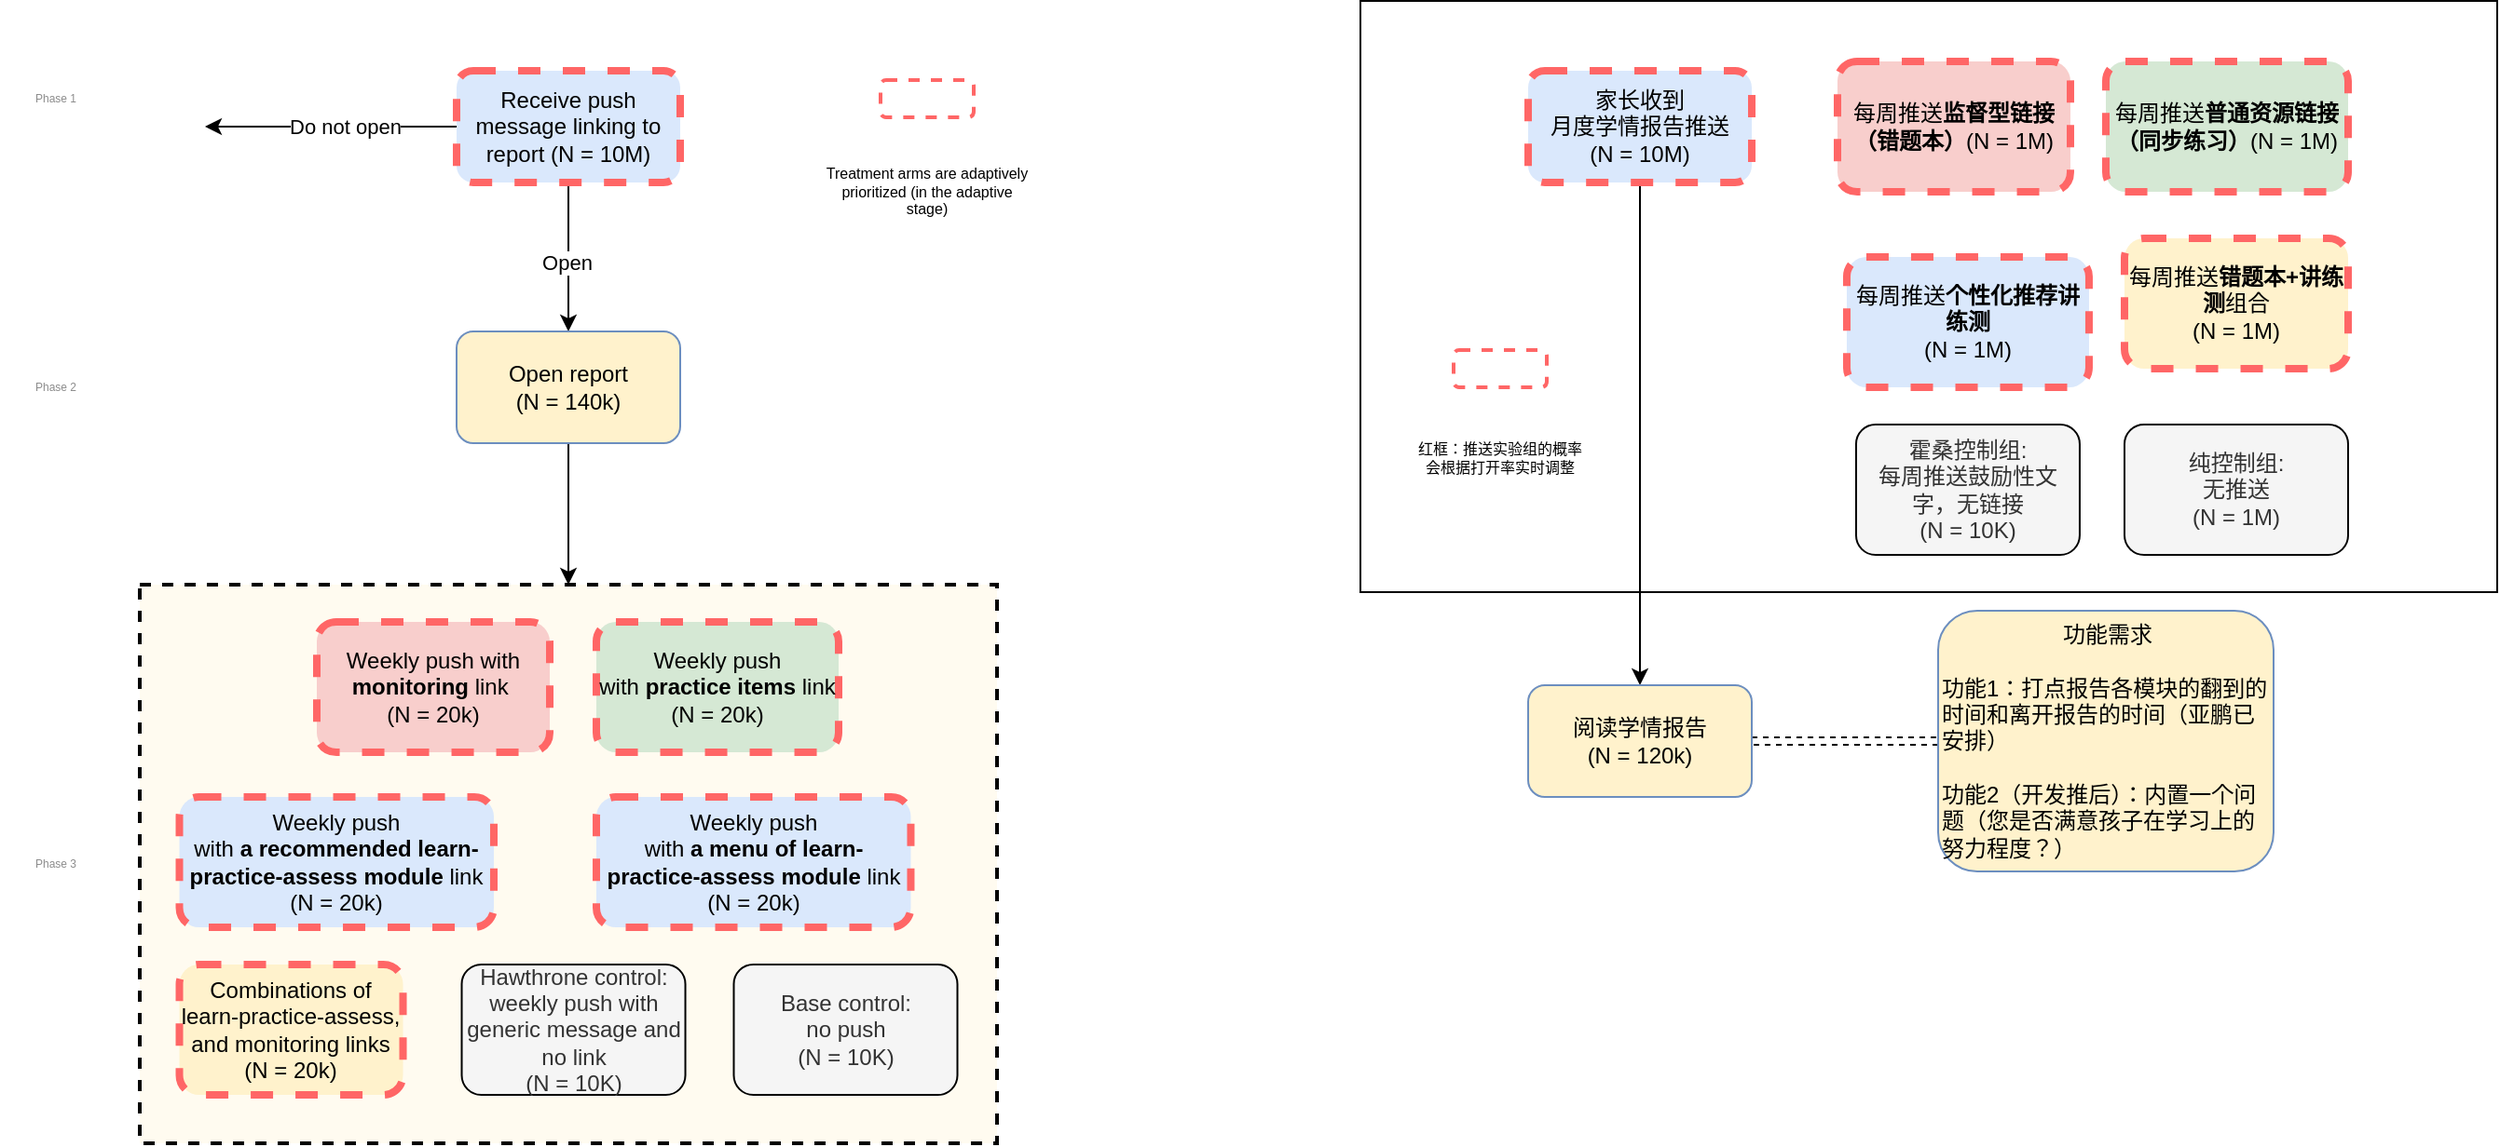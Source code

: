 <mxfile version="13.7.7" type="github">
  <diagram id="wmqv1iFFO38fnpzEHn-s" name="Page-1">
    <mxGraphModel dx="1426" dy="1994" grid="1" gridSize="10" guides="1" tooltips="1" connect="1" arrows="1" fold="1" page="1" pageScale="1" pageWidth="827" pageHeight="1169" math="0" shadow="0">
      <root>
        <mxCell id="0" />
        <mxCell id="1" parent="0" />
        <mxCell id="yDWuqftPPL2XFV_4qdqE-8" value="" style="rounded=0;whiteSpace=wrap;html=1;" vertex="1" parent="1">
          <mxGeometry x="860" y="-897.5" width="610" height="317.5" as="geometry" />
        </mxCell>
        <mxCell id="A09yIr3bGjbmGhFP6ExZ-2" style="edgeStyle=orthogonalEdgeStyle;rounded=0;orthogonalLoop=1;jettySize=auto;html=1;entryX=0.5;entryY=0;entryDx=0;entryDy=0;" parent="1" source="JsFcr4rtg8s_-A217rBF-1" target="JsFcr4rtg8s_-A217rBF-2" edge="1">
          <mxGeometry relative="1" as="geometry" />
        </mxCell>
        <mxCell id="A09yIr3bGjbmGhFP6ExZ-6" value="Open" style="edgeLabel;html=1;align=center;verticalAlign=middle;resizable=0;points=[];" parent="A09yIr3bGjbmGhFP6ExZ-2" vertex="1" connectable="0">
          <mxGeometry x="0.057" y="-1" relative="1" as="geometry">
            <mxPoint as="offset" />
          </mxGeometry>
        </mxCell>
        <mxCell id="A09yIr3bGjbmGhFP6ExZ-3" style="edgeStyle=orthogonalEdgeStyle;rounded=0;orthogonalLoop=1;jettySize=auto;html=1;" parent="1" source="JsFcr4rtg8s_-A217rBF-1" edge="1">
          <mxGeometry relative="1" as="geometry">
            <mxPoint x="240" y="-830" as="targetPoint" />
          </mxGeometry>
        </mxCell>
        <mxCell id="A09yIr3bGjbmGhFP6ExZ-5" value="Do not open" style="edgeLabel;html=1;align=center;verticalAlign=middle;resizable=0;points=[];" parent="A09yIr3bGjbmGhFP6ExZ-3" vertex="1" connectable="0">
          <mxGeometry x="-0.116" relative="1" as="geometry">
            <mxPoint as="offset" />
          </mxGeometry>
        </mxCell>
        <mxCell id="JsFcr4rtg8s_-A217rBF-1" value="Receive push message linking to report (N = 10M)" style="rounded=1;whiteSpace=wrap;html=1;fillColor=#dae8fc;dashed=1;strokeColor=#FF6666;strokeWidth=4;" parent="1" vertex="1">
          <mxGeometry x="375" y="-860" width="120" height="60" as="geometry" />
        </mxCell>
        <mxCell id="-16Hgku7zGPm_oZAu_-D-1" style="edgeStyle=orthogonalEdgeStyle;rounded=0;orthogonalLoop=1;jettySize=auto;html=1;entryX=0.5;entryY=0;entryDx=0;entryDy=0;" parent="1" source="JsFcr4rtg8s_-A217rBF-2" target="A09yIr3bGjbmGhFP6ExZ-15" edge="1">
          <mxGeometry relative="1" as="geometry" />
        </mxCell>
        <mxCell id="JsFcr4rtg8s_-A217rBF-2" value="Open report&lt;br&gt;(N = 140k)" style="rounded=1;whiteSpace=wrap;html=1;strokeColor=#6c8ebf;fillColor=#FFF2CC;" parent="1" vertex="1">
          <mxGeometry x="375" y="-720" width="120" height="60" as="geometry" />
        </mxCell>
        <mxCell id="JsFcr4rtg8s_-A217rBF-27" value="" style="rounded=1;whiteSpace=wrap;html=1;dashed=1;strokeColor=#FF6666;strokeWidth=2;" parent="1" vertex="1">
          <mxGeometry x="602.5" y="-855" width="50" height="20" as="geometry" />
        </mxCell>
        <mxCell id="JsFcr4rtg8s_-A217rBF-28" value="&lt;font style=&quot;font-size: 8px&quot;&gt;Treatment arms are adaptively prioritized (in the adaptive stage)&lt;/font&gt;" style="text;html=1;strokeColor=none;fillColor=none;align=center;verticalAlign=middle;whiteSpace=wrap;rounded=0;dashed=1;fontSize=6;" parent="1" vertex="1">
          <mxGeometry x="570" y="-805" width="115" height="20" as="geometry" />
        </mxCell>
        <mxCell id="JsFcr4rtg8s_-A217rBF-31" value="Phase 1" style="text;html=1;strokeColor=none;fillColor=none;align=center;verticalAlign=middle;whiteSpace=wrap;rounded=0;dashed=1;fontSize=6;fontColor=#8C8C8C;" parent="1" vertex="1">
          <mxGeometry x="130" y="-855" width="60" height="20" as="geometry" />
        </mxCell>
        <mxCell id="JsFcr4rtg8s_-A217rBF-32" value="Phase 2" style="text;html=1;strokeColor=none;fillColor=none;align=center;verticalAlign=middle;whiteSpace=wrap;rounded=0;dashed=1;fontSize=6;fontColor=#8C8C8C;" parent="1" vertex="1">
          <mxGeometry x="130" y="-700" width="60" height="20" as="geometry" />
        </mxCell>
        <mxCell id="JsFcr4rtg8s_-A217rBF-33" value="Phase 3" style="text;html=1;strokeColor=none;fillColor=none;align=center;verticalAlign=middle;whiteSpace=wrap;rounded=0;dashed=1;fontSize=6;fontColor=#8C8C8C;" parent="1" vertex="1">
          <mxGeometry x="130" y="-444" width="60" height="20" as="geometry" />
        </mxCell>
        <mxCell id="A09yIr3bGjbmGhFP6ExZ-16" value="" style="group" parent="1" vertex="1" connectable="0">
          <mxGeometry x="205" y="-584" width="460" height="300" as="geometry" />
        </mxCell>
        <mxCell id="A09yIr3bGjbmGhFP6ExZ-15" value="" style="rounded=0;whiteSpace=wrap;html=1;strokeColor=#000000;strokeWidth=2;dashed=1;fillColor=#FFFBF0;" parent="A09yIr3bGjbmGhFP6ExZ-16" vertex="1">
          <mxGeometry width="460" height="300" as="geometry" />
        </mxCell>
        <mxCell id="JsFcr4rtg8s_-A217rBF-3" value="Weekly push with &lt;b&gt;monitoring&lt;/b&gt; link&amp;nbsp;&lt;br&gt;(N = 20k)" style="rounded=1;whiteSpace=wrap;html=1;fillColor=#f8cecc;dashed=1;strokeWidth=4;strokeColor=#FF6666;" parent="A09yIr3bGjbmGhFP6ExZ-16" vertex="1">
          <mxGeometry x="95" y="20" width="125" height="70" as="geometry" />
        </mxCell>
        <mxCell id="JsFcr4rtg8s_-A217rBF-13" value="Weekly push&lt;br&gt;with &lt;b&gt;practice items&lt;/b&gt;&amp;nbsp;link&lt;br&gt;(N = 20k)" style="rounded=1;whiteSpace=wrap;html=1;fillColor=#d5e8d4;dashed=1;strokeWidth=4;strokeColor=#FF6666;" parent="A09yIr3bGjbmGhFP6ExZ-16" vertex="1">
          <mxGeometry x="245" y="20" width="130" height="70" as="geometry" />
        </mxCell>
        <mxCell id="A09yIr3bGjbmGhFP6ExZ-12" value="Combinations of learn-practice-assess, and monitoring links&lt;br&gt;(N = 20k)" style="rounded=1;whiteSpace=wrap;html=1;fillColor=#fff2cc;strokeColor=#FF6666;dashed=1;strokeWidth=4;" parent="A09yIr3bGjbmGhFP6ExZ-16" vertex="1">
          <mxGeometry x="21.26" y="204" width="120" height="70" as="geometry" />
        </mxCell>
        <mxCell id="A09yIr3bGjbmGhFP6ExZ-13" value="Hawthrone control:&lt;br&gt;weekly push with generic message and no link&lt;br&gt;(N = 10K)" style="rounded=1;whiteSpace=wrap;html=1;strokeWidth=1;fillColor=#f5f5f5;fontColor=#333333;" parent="A09yIr3bGjbmGhFP6ExZ-16" vertex="1">
          <mxGeometry x="172.76" y="204" width="120" height="70" as="geometry" />
        </mxCell>
        <mxCell id="A09yIr3bGjbmGhFP6ExZ-14" value="Base control:&lt;br&gt;no push&lt;br&gt;(N = 10K)" style="rounded=1;whiteSpace=wrap;html=1;fillColor=#f5f5f5;strokeWidth=1;fontColor=#333333;" parent="A09yIr3bGjbmGhFP6ExZ-16" vertex="1">
          <mxGeometry x="318.75" y="204" width="120" height="70" as="geometry" />
        </mxCell>
        <mxCell id="-16Hgku7zGPm_oZAu_-D-4" value="Weekly push&lt;br&gt;with &lt;b&gt;a recommended learn-practice-assess&lt;/b&gt; &lt;b&gt;module&lt;/b&gt; link&lt;br&gt;(N = 20k)" style="rounded=1;whiteSpace=wrap;html=1;fillColor=#dae8fc;strokeWidth=4;dashed=1;strokeColor=#FF6666;" parent="A09yIr3bGjbmGhFP6ExZ-16" vertex="1">
          <mxGeometry x="21.26" y="114" width="168.74" height="70" as="geometry" />
        </mxCell>
        <mxCell id="Xcve2iB28-KKLiL9tFM6-1" value="Weekly push&lt;br&gt;with &lt;b&gt;a menu of learn-practice-assess&lt;/b&gt; &lt;b&gt;module&lt;/b&gt; link&lt;br&gt;(N = 20k)" style="rounded=1;whiteSpace=wrap;html=1;fillColor=#dae8fc;strokeWidth=4;dashed=1;strokeColor=#FF6666;" parent="A09yIr3bGjbmGhFP6ExZ-16" vertex="1">
          <mxGeometry x="245" y="114" width="168.74" height="70" as="geometry" />
        </mxCell>
        <mxCell id="1nqe7X7OOSDAjEZEZXh3-1" style="edgeStyle=orthogonalEdgeStyle;rounded=0;orthogonalLoop=1;jettySize=auto;html=1;entryX=0.5;entryY=0;entryDx=0;entryDy=0;" parent="1" source="1nqe7X7OOSDAjEZEZXh3-5" target="1nqe7X7OOSDAjEZEZXh3-7" edge="1">
          <mxGeometry relative="1" as="geometry" />
        </mxCell>
        <mxCell id="1nqe7X7OOSDAjEZEZXh3-5" value="家长收到&lt;br&gt;月度学情报告推送&lt;br&gt;(N = 10M)" style="rounded=1;whiteSpace=wrap;html=1;fillColor=#dae8fc;dashed=1;strokeColor=#FF6666;strokeWidth=4;" parent="1" vertex="1">
          <mxGeometry x="950" y="-860" width="120" height="60" as="geometry" />
        </mxCell>
        <mxCell id="yDWuqftPPL2XFV_4qdqE-2" style="edgeStyle=orthogonalEdgeStyle;rounded=0;orthogonalLoop=1;jettySize=auto;html=1;exitX=1;exitY=0.5;exitDx=0;exitDy=0;shape=link;dashed=1;" edge="1" parent="1" source="1nqe7X7OOSDAjEZEZXh3-7" target="1nqe7X7OOSDAjEZEZXh3-21">
          <mxGeometry relative="1" as="geometry" />
        </mxCell>
        <mxCell id="1nqe7X7OOSDAjEZEZXh3-7" value="阅读学情报告&lt;br&gt;(N = 120k)" style="rounded=1;whiteSpace=wrap;html=1;strokeColor=#6c8ebf;fillColor=#FFF2CC;" parent="1" vertex="1">
          <mxGeometry x="950" y="-530" width="120" height="60" as="geometry" />
        </mxCell>
        <mxCell id="1nqe7X7OOSDAjEZEZXh3-15" value="每周推送&lt;b&gt;监督型链接（错题本）&lt;/b&gt;(N = 1M)" style="rounded=1;whiteSpace=wrap;html=1;fillColor=#f8cecc;dashed=1;strokeWidth=4;strokeColor=#FF6666;" parent="1" vertex="1">
          <mxGeometry x="1116" y="-865" width="125" height="70" as="geometry" />
        </mxCell>
        <mxCell id="1nqe7X7OOSDAjEZEZXh3-16" value="每周推送&lt;b&gt;普通资源链接（同步练习）&lt;/b&gt;(N = 1M)" style="rounded=1;whiteSpace=wrap;html=1;fillColor=#d5e8d4;dashed=1;strokeWidth=4;strokeColor=#FF6666;" parent="1" vertex="1">
          <mxGeometry x="1260" y="-865" width="130" height="70" as="geometry" />
        </mxCell>
        <mxCell id="1nqe7X7OOSDAjEZEZXh3-17" value="每周推送&lt;b&gt;错题本+讲练测&lt;/b&gt;组合&lt;br&gt;(N = 1M)" style="rounded=1;whiteSpace=wrap;html=1;fillColor=#fff2cc;strokeColor=#FF6666;dashed=1;strokeWidth=4;" parent="1" vertex="1">
          <mxGeometry x="1270" y="-770" width="120" height="70" as="geometry" />
        </mxCell>
        <mxCell id="1nqe7X7OOSDAjEZEZXh3-18" value="霍桑控制组:&lt;br&gt;每周推送鼓励性文字，无链接&lt;br&gt;(N = 10K)" style="rounded=1;whiteSpace=wrap;html=1;strokeWidth=1;fillColor=#f5f5f5;fontColor=#333333;" parent="1" vertex="1">
          <mxGeometry x="1125.98" y="-670" width="120" height="70" as="geometry" />
        </mxCell>
        <mxCell id="1nqe7X7OOSDAjEZEZXh3-19" value="纯控制组:&lt;br&gt;无推送&lt;br&gt;(N = 1M)" style="rounded=1;whiteSpace=wrap;html=1;fillColor=#f5f5f5;strokeWidth=1;fontColor=#333333;" parent="1" vertex="1">
          <mxGeometry x="1270" y="-670" width="120" height="70" as="geometry" />
        </mxCell>
        <mxCell id="1nqe7X7OOSDAjEZEZXh3-20" value="每周推送&lt;b&gt;个性化推荐讲练测&lt;/b&gt;&lt;br&gt;(N = 1M)" style="rounded=1;whiteSpace=wrap;html=1;fillColor=#dae8fc;strokeWidth=4;dashed=1;strokeColor=#FF6666;" parent="1" vertex="1">
          <mxGeometry x="1120.985" y="-760" width="130" height="70" as="geometry" />
        </mxCell>
        <mxCell id="yDWuqftPPL2XFV_4qdqE-4" value="" style="group" vertex="1" connectable="0" parent="1">
          <mxGeometry x="890" y="-710" width="90" height="80" as="geometry" />
        </mxCell>
        <mxCell id="1nqe7X7OOSDAjEZEZXh3-8" value="" style="rounded=1;whiteSpace=wrap;html=1;dashed=1;strokeColor=#FF6666;strokeWidth=2;" parent="yDWuqftPPL2XFV_4qdqE-4" vertex="1">
          <mxGeometry x="20" width="50" height="20" as="geometry" />
        </mxCell>
        <mxCell id="1nqe7X7OOSDAjEZEZXh3-9" value="&lt;font style=&quot;font-size: 8px&quot;&gt;红框：推送实验组的概率会根据打开率实时调整&lt;/font&gt;" style="text;html=1;strokeColor=none;fillColor=none;align=center;verticalAlign=middle;whiteSpace=wrap;rounded=0;dashed=1;fontSize=6;" parent="yDWuqftPPL2XFV_4qdqE-4" vertex="1">
          <mxGeometry y="45" width="90" height="25" as="geometry" />
        </mxCell>
        <mxCell id="1nqe7X7OOSDAjEZEZXh3-21" value="&lt;div style=&quot;text-align: center&quot;&gt;&lt;span&gt;功能需求&lt;/span&gt;&lt;/div&gt;&lt;br&gt;功能1：打点报告各模块的翻到的时间和离开报告的时间（亚鹏已安排）&lt;br&gt;&lt;br&gt;功能2（开发推后）：内置一个问题（您是否满意孩子在学习上的努力程度？）" style="rounded=1;whiteSpace=wrap;html=1;strokeColor=#6c8ebf;fillColor=#FFF2CC;align=left;" parent="1" vertex="1">
          <mxGeometry x="1170" y="-570" width="180" height="140" as="geometry" />
        </mxCell>
      </root>
    </mxGraphModel>
  </diagram>
</mxfile>
